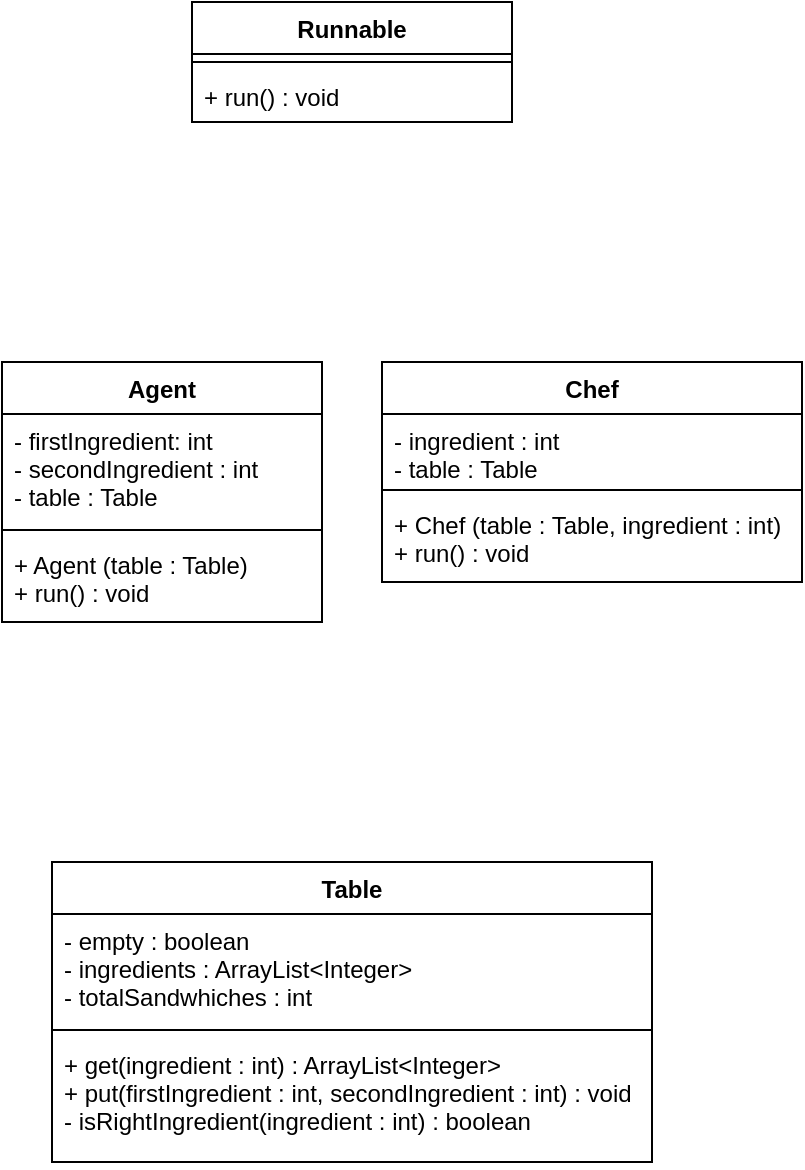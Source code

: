 <mxfile version="20.8.10" type="device"><diagram name="Page-1" id="G0s8e2J9FFWC_XXX9HWB"><mxGraphModel dx="1434" dy="764" grid="1" gridSize="10" guides="1" tooltips="1" connect="1" arrows="1" fold="1" page="1" pageScale="1" pageWidth="850" pageHeight="1100" math="0" shadow="0"><root><mxCell id="0"/><mxCell id="1" parent="0"/><mxCell id="EYh8BJ2n_GDFAuwJNTOS-1" value="Runnable" style="swimlane;fontStyle=1;align=center;verticalAlign=top;childLayout=stackLayout;horizontal=1;startSize=26;horizontalStack=0;resizeParent=1;resizeParentMax=0;resizeLast=0;collapsible=1;marginBottom=0;" vertex="1" parent="1"><mxGeometry x="345" y="90" width="160" height="60" as="geometry"/></mxCell><mxCell id="EYh8BJ2n_GDFAuwJNTOS-3" value="" style="line;strokeWidth=1;fillColor=none;align=left;verticalAlign=middle;spacingTop=-1;spacingLeft=3;spacingRight=3;rotatable=0;labelPosition=right;points=[];portConstraint=eastwest;strokeColor=inherit;" vertex="1" parent="EYh8BJ2n_GDFAuwJNTOS-1"><mxGeometry y="26" width="160" height="8" as="geometry"/></mxCell><mxCell id="EYh8BJ2n_GDFAuwJNTOS-4" value="+ run() : void" style="text;strokeColor=none;fillColor=none;align=left;verticalAlign=top;spacingLeft=4;spacingRight=4;overflow=hidden;rotatable=0;points=[[0,0.5],[1,0.5]];portConstraint=eastwest;" vertex="1" parent="EYh8BJ2n_GDFAuwJNTOS-1"><mxGeometry y="34" width="160" height="26" as="geometry"/></mxCell><mxCell id="EYh8BJ2n_GDFAuwJNTOS-5" value="Agent" style="swimlane;fontStyle=1;align=center;verticalAlign=top;childLayout=stackLayout;horizontal=1;startSize=26;horizontalStack=0;resizeParent=1;resizeParentMax=0;resizeLast=0;collapsible=1;marginBottom=0;" vertex="1" parent="1"><mxGeometry x="250" y="270" width="160" height="130" as="geometry"/></mxCell><mxCell id="EYh8BJ2n_GDFAuwJNTOS-6" value="- firstIngredient: int&#10;- secondIngredient : int&#10;- table : Table" style="text;strokeColor=none;fillColor=none;align=left;verticalAlign=top;spacingLeft=4;spacingRight=4;overflow=hidden;rotatable=0;points=[[0,0.5],[1,0.5]];portConstraint=eastwest;" vertex="1" parent="EYh8BJ2n_GDFAuwJNTOS-5"><mxGeometry y="26" width="160" height="54" as="geometry"/></mxCell><mxCell id="EYh8BJ2n_GDFAuwJNTOS-7" value="" style="line;strokeWidth=1;fillColor=none;align=left;verticalAlign=middle;spacingTop=-1;spacingLeft=3;spacingRight=3;rotatable=0;labelPosition=right;points=[];portConstraint=eastwest;strokeColor=inherit;" vertex="1" parent="EYh8BJ2n_GDFAuwJNTOS-5"><mxGeometry y="80" width="160" height="8" as="geometry"/></mxCell><mxCell id="EYh8BJ2n_GDFAuwJNTOS-8" value="+ Agent (table : Table)&#10;+ run() : void" style="text;strokeColor=none;fillColor=none;align=left;verticalAlign=top;spacingLeft=4;spacingRight=4;overflow=hidden;rotatable=0;points=[[0,0.5],[1,0.5]];portConstraint=eastwest;" vertex="1" parent="EYh8BJ2n_GDFAuwJNTOS-5"><mxGeometry y="88" width="160" height="42" as="geometry"/></mxCell><mxCell id="EYh8BJ2n_GDFAuwJNTOS-9" value="Table" style="swimlane;fontStyle=1;align=center;verticalAlign=top;childLayout=stackLayout;horizontal=1;startSize=26;horizontalStack=0;resizeParent=1;resizeParentMax=0;resizeLast=0;collapsible=1;marginBottom=0;" vertex="1" parent="1"><mxGeometry x="275" y="520" width="300" height="150" as="geometry"/></mxCell><mxCell id="EYh8BJ2n_GDFAuwJNTOS-10" value="- empty : boolean&#10;- ingredients : ArrayList&lt;Integer&gt;&#10;- totalSandwhiches : int" style="text;strokeColor=none;fillColor=none;align=left;verticalAlign=top;spacingLeft=4;spacingRight=4;overflow=hidden;rotatable=0;points=[[0,0.5],[1,0.5]];portConstraint=eastwest;" vertex="1" parent="EYh8BJ2n_GDFAuwJNTOS-9"><mxGeometry y="26" width="300" height="54" as="geometry"/></mxCell><mxCell id="EYh8BJ2n_GDFAuwJNTOS-11" value="" style="line;strokeWidth=1;fillColor=none;align=left;verticalAlign=middle;spacingTop=-1;spacingLeft=3;spacingRight=3;rotatable=0;labelPosition=right;points=[];portConstraint=eastwest;strokeColor=inherit;" vertex="1" parent="EYh8BJ2n_GDFAuwJNTOS-9"><mxGeometry y="80" width="300" height="8" as="geometry"/></mxCell><mxCell id="EYh8BJ2n_GDFAuwJNTOS-12" value="+ get(ingredient : int) : ArrayList&lt;Integer&gt;&#10;+ put(firstIngredient : int, secondIngredient : int) : void&#10;- isRightIngredient(ingredient : int) : boolean" style="text;strokeColor=none;fillColor=none;align=left;verticalAlign=top;spacingLeft=4;spacingRight=4;overflow=hidden;rotatable=0;points=[[0,0.5],[1,0.5]];portConstraint=eastwest;" vertex="1" parent="EYh8BJ2n_GDFAuwJNTOS-9"><mxGeometry y="88" width="300" height="62" as="geometry"/></mxCell><mxCell id="EYh8BJ2n_GDFAuwJNTOS-13" value="Chef" style="swimlane;fontStyle=1;align=center;verticalAlign=top;childLayout=stackLayout;horizontal=1;startSize=26;horizontalStack=0;resizeParent=1;resizeParentMax=0;resizeLast=0;collapsible=1;marginBottom=0;" vertex="1" parent="1"><mxGeometry x="440" y="270" width="210" height="110" as="geometry"/></mxCell><mxCell id="EYh8BJ2n_GDFAuwJNTOS-14" value="- ingredient : int&#10;- table : Table" style="text;strokeColor=none;fillColor=none;align=left;verticalAlign=top;spacingLeft=4;spacingRight=4;overflow=hidden;rotatable=0;points=[[0,0.5],[1,0.5]];portConstraint=eastwest;" vertex="1" parent="EYh8BJ2n_GDFAuwJNTOS-13"><mxGeometry y="26" width="210" height="34" as="geometry"/></mxCell><mxCell id="EYh8BJ2n_GDFAuwJNTOS-15" value="" style="line;strokeWidth=1;fillColor=none;align=left;verticalAlign=middle;spacingTop=-1;spacingLeft=3;spacingRight=3;rotatable=0;labelPosition=right;points=[];portConstraint=eastwest;strokeColor=inherit;" vertex="1" parent="EYh8BJ2n_GDFAuwJNTOS-13"><mxGeometry y="60" width="210" height="8" as="geometry"/></mxCell><mxCell id="EYh8BJ2n_GDFAuwJNTOS-16" value="+ Chef (table : Table, ingredient : int)&#10;+ run() : void" style="text;strokeColor=none;fillColor=none;align=left;verticalAlign=top;spacingLeft=4;spacingRight=4;overflow=hidden;rotatable=0;points=[[0,0.5],[1,0.5]];portConstraint=eastwest;" vertex="1" parent="EYh8BJ2n_GDFAuwJNTOS-13"><mxGeometry y="68" width="210" height="42" as="geometry"/></mxCell></root></mxGraphModel></diagram></mxfile>